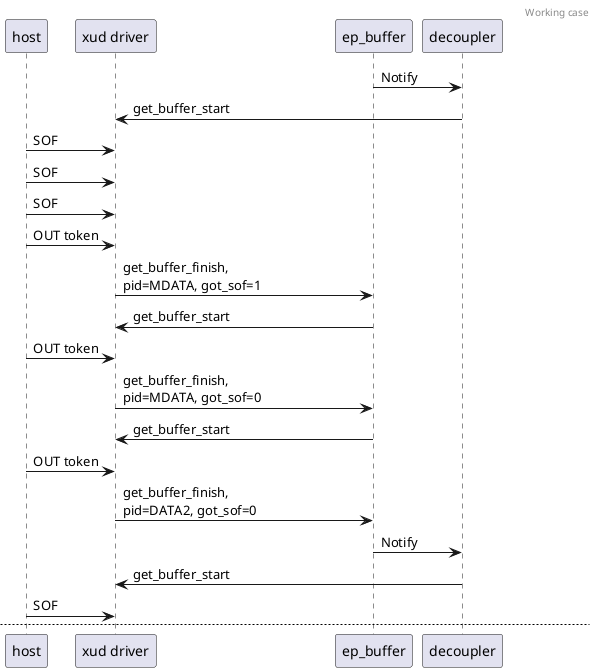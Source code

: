 @startuml

participant host as host
participant xud as "xud driver"
participant ep_buffer as ep_buffer
participant decoupler as decoupler

header Working case

ep_buffer -> decoupler : Notify
decoupler -> xud : get_buffer_start
host -> xud : SOF
host -> xud : SOF
host -> xud : SOF
host -> xud : OUT token
xud -> ep_buffer : get_buffer_finish, \npid=MDATA, got_sof=1
ep_buffer -> xud : get_buffer_start
host -> xud : OUT token
xud -> ep_buffer : get_buffer_finish, \npid=MDATA, got_sof=0
ep_buffer -> xud : get_buffer_start
host -> xud : OUT token
xud -> ep_buffer : get_buffer_finish, \npid=DATA2, got_sof=0
ep_buffer -> decoupler : Notify
decoupler -> xud : get_buffer_start
host -> xud : SOF


newpage Error case

decoupler -> xud : get_buffer_start
host -> xud : SOF
host -> xud : OUT token
xud -> ep_buffer : get_buffer_finish, \npid=MDATA, got_sof=1
ep_buffer -> xud : get_buffer_start
host -> xud : OUT token
xud -[#red]> ep_buffer : get_buffer_finish, \npid=DATA0, got_sof=0
note right
wrong PID
endnote
host -> xud : OUT token
note right
since we intend to drop
all data recvd in this microframe
anyway, its okay to miss
this token
endnote
ep_buffer -> ep_buffer : set ep->tr=0
ep_buffer -> xud : get_buffer_start \n re-issue transfer with the same buffer
xud -[#red]> ep_buffer : get_buffer_finish, \npid=<whatever>, got_sof=0
note right
Since we've reset tr,
at this point, we only see
valid data if got_sof = 1,
so this automatically syncs us
to the next microframe
endnote
ep_buffer -> ep_buffer : set ep->tr=0
ep_buffer -> xud : get_buffer_start \n re-issue transfer with the same buffer
host -> xud : SOF
host -> xud : OUT token
xud -> ep_buffer : get_buffer_finish, \npid=MDATA, got_sof=1
note right
this is seen as valid
endnote

@enduml
